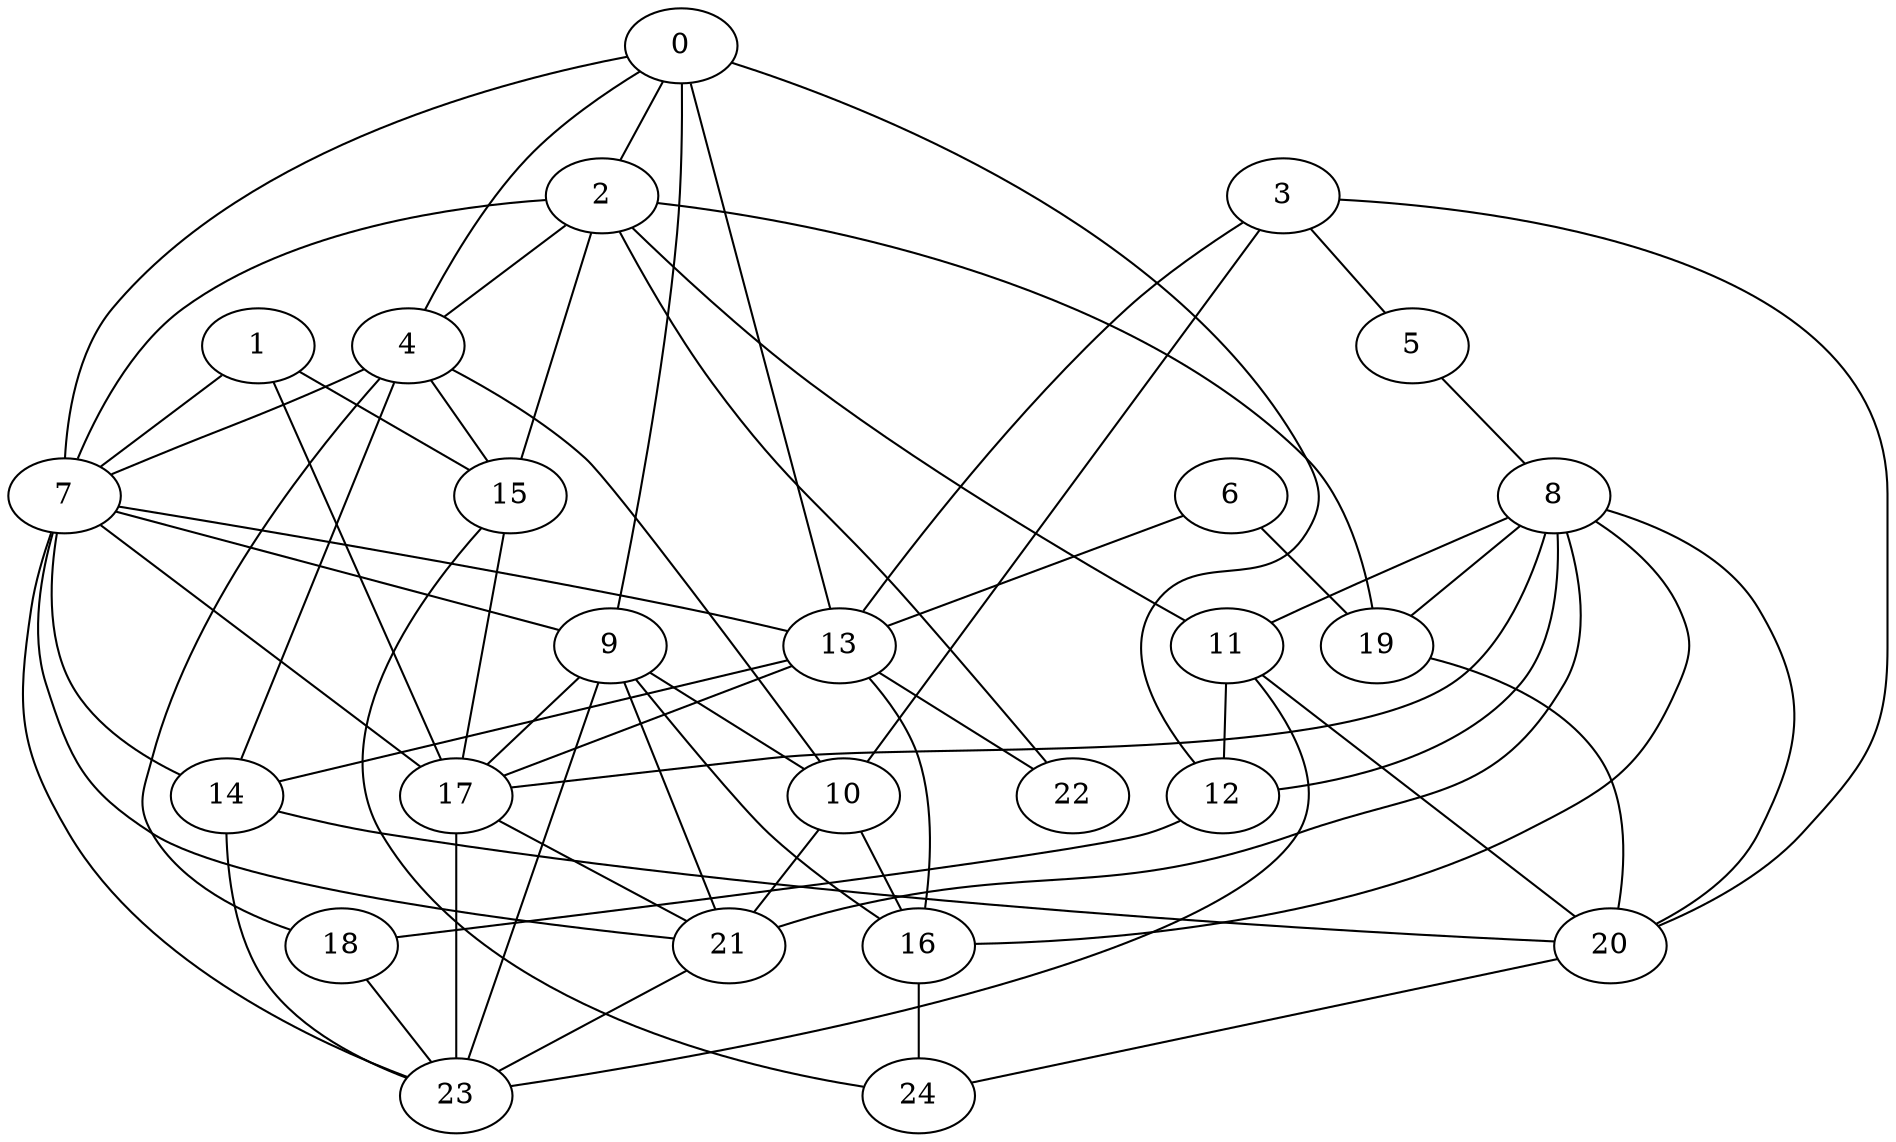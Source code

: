 strict graph "gnp_random_graph(25,0.25)" {
0;
1;
2;
3;
4;
5;
6;
7;
8;
9;
10;
11;
12;
13;
14;
15;
16;
17;
18;
19;
20;
21;
22;
23;
24;
0 -- 2  [is_available=True, prob="0.680731907869"];
0 -- 4  [is_available=True, prob="0.639570847346"];
0 -- 7  [is_available=True, prob="1.0"];
0 -- 9  [is_available=True, prob="0.536757491007"];
0 -- 12  [is_available=True, prob="0.380031329106"];
0 -- 13  [is_available=True, prob="1.0"];
1 -- 17  [is_available=True, prob="1.0"];
1 -- 15  [is_available=True, prob="1.0"];
1 -- 7  [is_available=True, prob="0.345324981683"];
2 -- 4  [is_available=True, prob="0.044133690351"];
2 -- 7  [is_available=True, prob="0.780808762845"];
2 -- 11  [is_available=True, prob="0.356479273261"];
2 -- 15  [is_available=True, prob="0.133735033712"];
2 -- 19  [is_available=True, prob="0.987987163061"];
2 -- 22  [is_available=True, prob="0.730543478959"];
3 -- 10  [is_available=True, prob="0.330641404391"];
3 -- 20  [is_available=True, prob="0.578770533903"];
3 -- 5  [is_available=True, prob="0.501691717487"];
3 -- 13  [is_available=True, prob="0.621676269401"];
4 -- 7  [is_available=True, prob="1.0"];
4 -- 10  [is_available=True, prob="0.718738093446"];
4 -- 14  [is_available=True, prob="0.183784121805"];
4 -- 15  [is_available=True, prob="0.154818718788"];
4 -- 18  [is_available=True, prob="1.0"];
5 -- 8  [is_available=True, prob="0.0873405412329"];
6 -- 19  [is_available=True, prob="0.73240340571"];
6 -- 13  [is_available=True, prob="1.0"];
7 -- 9  [is_available=True, prob="0.765098776656"];
7 -- 13  [is_available=True, prob="1.0"];
7 -- 14  [is_available=True, prob="0.41045631953"];
7 -- 17  [is_available=True, prob="0.693456249387"];
7 -- 21  [is_available=True, prob="0.427798446844"];
7 -- 23  [is_available=True, prob="0.488570678944"];
8 -- 11  [is_available=True, prob="0.6785432315"];
8 -- 12  [is_available=True, prob="0.0804228172087"];
8 -- 16  [is_available=True, prob="0.258598797696"];
8 -- 17  [is_available=True, prob="0.489435887219"];
8 -- 19  [is_available=True, prob="0.0599146328669"];
8 -- 20  [is_available=True, prob="0.555828149"];
8 -- 21  [is_available=True, prob="1.0"];
9 -- 10  [is_available=True, prob="1.0"];
9 -- 16  [is_available=True, prob="0.123005472212"];
9 -- 17  [is_available=True, prob="0.396041369404"];
9 -- 21  [is_available=True, prob="0.587419336835"];
9 -- 23  [is_available=True, prob="0.184661993285"];
10 -- 16  [is_available=True, prob="0.404383522955"];
10 -- 21  [is_available=True, prob="1.0"];
11 -- 20  [is_available=True, prob="0.518679356192"];
11 -- 12  [is_available=True, prob="1.0"];
11 -- 23  [is_available=True, prob="0.675631779772"];
12 -- 18  [is_available=True, prob="0.319392788362"];
13 -- 14  [is_available=True, prob="0.581993292976"];
13 -- 16  [is_available=True, prob="0.809183609934"];
13 -- 17  [is_available=True, prob="0.405526017871"];
13 -- 22  [is_available=True, prob="0.771068140676"];
14 -- 20  [is_available=True, prob="1.0"];
14 -- 23  [is_available=True, prob="0.0220167549367"];
15 -- 24  [is_available=True, prob="0.823646145129"];
15 -- 17  [is_available=True, prob="0.749982225088"];
16 -- 24  [is_available=True, prob="0.6371963834"];
17 -- 21  [is_available=True, prob="0.661519310148"];
17 -- 23  [is_available=True, prob="0.400145478119"];
18 -- 23  [is_available=True, prob="0.367543788824"];
19 -- 20  [is_available=True, prob="0.313081309631"];
20 -- 24  [is_available=True, prob="1.0"];
21 -- 23  [is_available=True, prob="1.0"];
}
